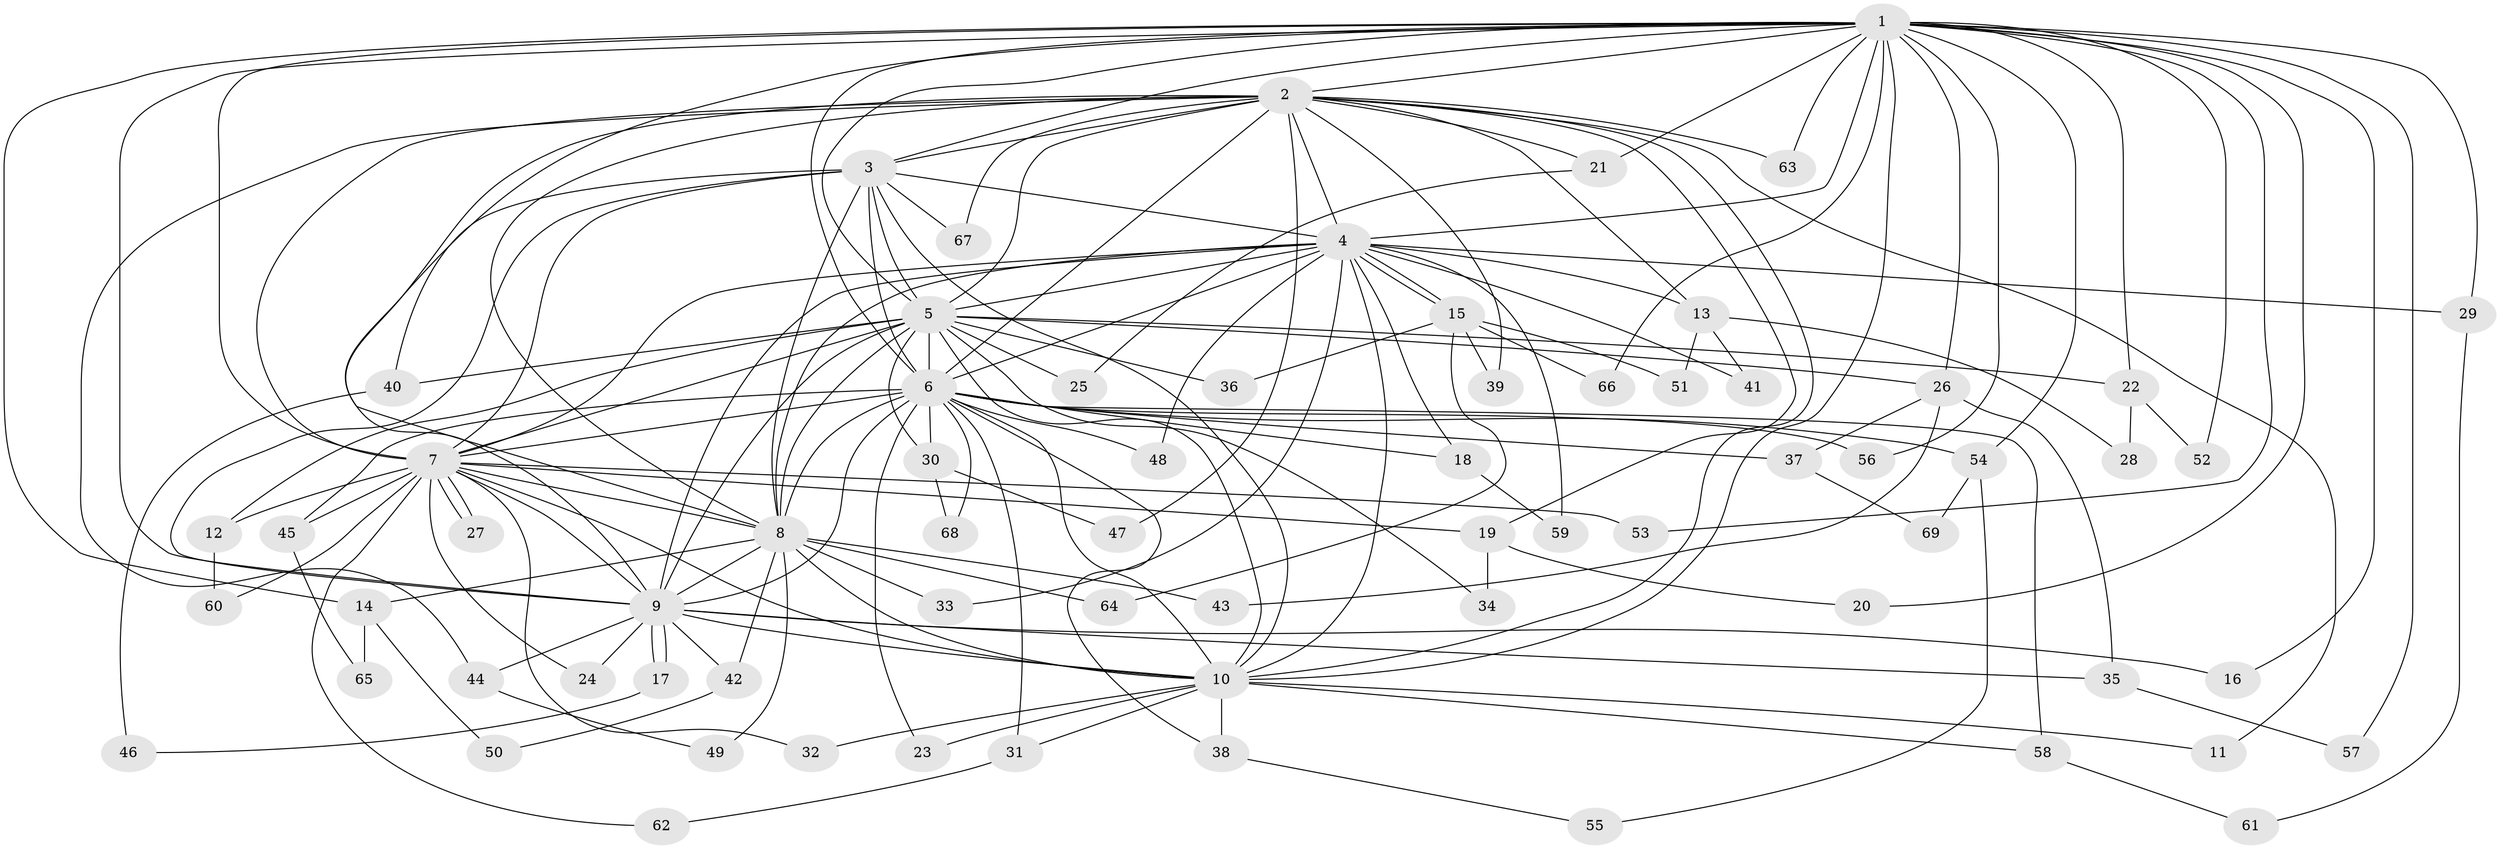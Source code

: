 // Generated by graph-tools (version 1.1) at 2025/49/03/09/25 03:49:31]
// undirected, 69 vertices, 163 edges
graph export_dot {
graph [start="1"]
  node [color=gray90,style=filled];
  1;
  2;
  3;
  4;
  5;
  6;
  7;
  8;
  9;
  10;
  11;
  12;
  13;
  14;
  15;
  16;
  17;
  18;
  19;
  20;
  21;
  22;
  23;
  24;
  25;
  26;
  27;
  28;
  29;
  30;
  31;
  32;
  33;
  34;
  35;
  36;
  37;
  38;
  39;
  40;
  41;
  42;
  43;
  44;
  45;
  46;
  47;
  48;
  49;
  50;
  51;
  52;
  53;
  54;
  55;
  56;
  57;
  58;
  59;
  60;
  61;
  62;
  63;
  64;
  65;
  66;
  67;
  68;
  69;
  1 -- 2;
  1 -- 3;
  1 -- 4;
  1 -- 5;
  1 -- 6;
  1 -- 7;
  1 -- 8;
  1 -- 9;
  1 -- 10;
  1 -- 14;
  1 -- 16;
  1 -- 20;
  1 -- 21;
  1 -- 22;
  1 -- 26;
  1 -- 29;
  1 -- 52;
  1 -- 53;
  1 -- 54;
  1 -- 56;
  1 -- 57;
  1 -- 63;
  1 -- 66;
  2 -- 3;
  2 -- 4;
  2 -- 5;
  2 -- 6;
  2 -- 7;
  2 -- 8;
  2 -- 9;
  2 -- 10;
  2 -- 11;
  2 -- 13;
  2 -- 19;
  2 -- 21;
  2 -- 39;
  2 -- 44;
  2 -- 47;
  2 -- 63;
  2 -- 67;
  3 -- 4;
  3 -- 5;
  3 -- 6;
  3 -- 7;
  3 -- 8;
  3 -- 9;
  3 -- 10;
  3 -- 40;
  3 -- 67;
  4 -- 5;
  4 -- 6;
  4 -- 7;
  4 -- 8;
  4 -- 9;
  4 -- 10;
  4 -- 13;
  4 -- 15;
  4 -- 15;
  4 -- 18;
  4 -- 29;
  4 -- 33;
  4 -- 41;
  4 -- 48;
  4 -- 59;
  5 -- 6;
  5 -- 7;
  5 -- 8;
  5 -- 9;
  5 -- 10;
  5 -- 12;
  5 -- 22;
  5 -- 25;
  5 -- 26;
  5 -- 30;
  5 -- 34;
  5 -- 36;
  5 -- 40;
  6 -- 7;
  6 -- 8;
  6 -- 9;
  6 -- 10;
  6 -- 18;
  6 -- 23;
  6 -- 30;
  6 -- 31;
  6 -- 37;
  6 -- 38;
  6 -- 45;
  6 -- 48;
  6 -- 54;
  6 -- 56;
  6 -- 58;
  6 -- 68;
  7 -- 8;
  7 -- 9;
  7 -- 10;
  7 -- 12;
  7 -- 19;
  7 -- 24;
  7 -- 27;
  7 -- 27;
  7 -- 32;
  7 -- 45;
  7 -- 53;
  7 -- 60;
  7 -- 62;
  8 -- 9;
  8 -- 10;
  8 -- 14;
  8 -- 33;
  8 -- 42;
  8 -- 43;
  8 -- 49;
  8 -- 64;
  9 -- 10;
  9 -- 16;
  9 -- 17;
  9 -- 17;
  9 -- 24;
  9 -- 35;
  9 -- 42;
  9 -- 44;
  10 -- 11;
  10 -- 23;
  10 -- 31;
  10 -- 32;
  10 -- 38;
  10 -- 58;
  12 -- 60;
  13 -- 28;
  13 -- 41;
  13 -- 51;
  14 -- 50;
  14 -- 65;
  15 -- 36;
  15 -- 39;
  15 -- 51;
  15 -- 64;
  15 -- 66;
  17 -- 46;
  18 -- 59;
  19 -- 20;
  19 -- 34;
  21 -- 25;
  22 -- 28;
  22 -- 52;
  26 -- 35;
  26 -- 37;
  26 -- 43;
  29 -- 61;
  30 -- 47;
  30 -- 68;
  31 -- 62;
  35 -- 57;
  37 -- 69;
  38 -- 55;
  40 -- 46;
  42 -- 50;
  44 -- 49;
  45 -- 65;
  54 -- 55;
  54 -- 69;
  58 -- 61;
}
